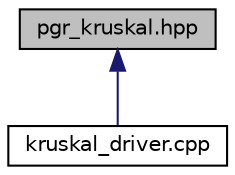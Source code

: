 digraph "pgr_kruskal.hpp"
{
  edge [fontname="Helvetica",fontsize="10",labelfontname="Helvetica",labelfontsize="10"];
  node [fontname="Helvetica",fontsize="10",shape=record];
  Node37 [label="pgr_kruskal.hpp",height=0.2,width=0.4,color="black", fillcolor="grey75", style="filled", fontcolor="black"];
  Node37 -> Node38 [dir="back",color="midnightblue",fontsize="10",style="solid",fontname="Helvetica"];
  Node38 [label="kruskal_driver.cpp",height=0.2,width=0.4,color="black", fillcolor="white", style="filled",URL="$kruskal__driver_8cpp.html"];
}
